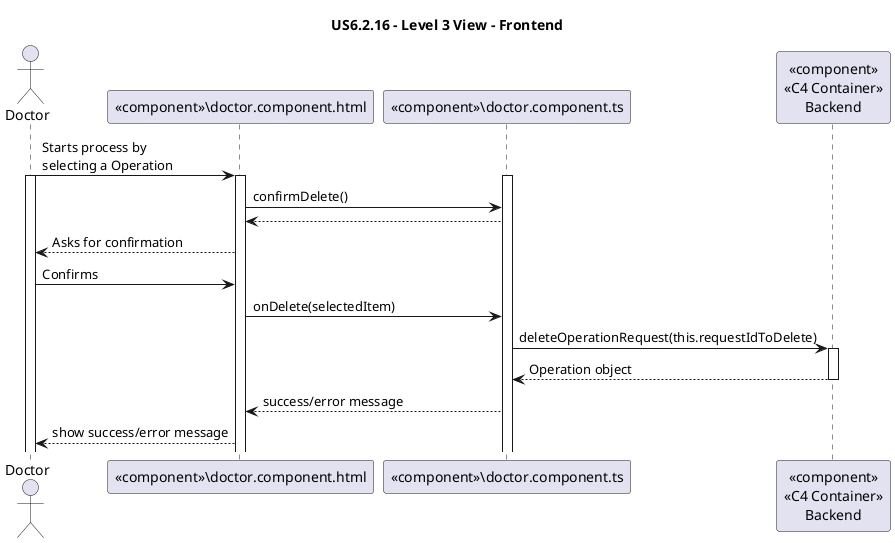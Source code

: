 ' 
' User Story: As a **Doctor**, I want to remove an operation requisition, so that the healthcare activities are provided as necessary.
'
' Acceptance Criteria:
' 
' - Doctors can **search for an operation** and mark it for deletion.
' - Before deletion, the system prompts the doctor to confirm the action.
' - Once deleted, all operation data is permanently removed from the system within a predefined time frame.
' - The system logs the deletion for audit and GDPR compliance purposes.


@startuml

title US6.2.16 - Level 3 View - Frontend

actor Doctor as U
participant "«component»\doctor.component.html" as html
participant "«component»\doctor.component.ts" as ts

participant "«component»\n«C4 Container»\nBackend" as backend

U -> html : Starts process by\nselecting a Operation
activate U
activate html
activate ts

html -> ts : confirmDelete()
ts --> html
html --> U : Asks for confirmation

U -> html : Confirms
html -> ts : onDelete(selectedItem)
ts -> backend: deleteOperationRequest(this.requestIdToDelete)
activate backend
backend --> ts : Operation object
deactivate backend
ts --> html : success/error message
html --> U : show success/error message

@enduml